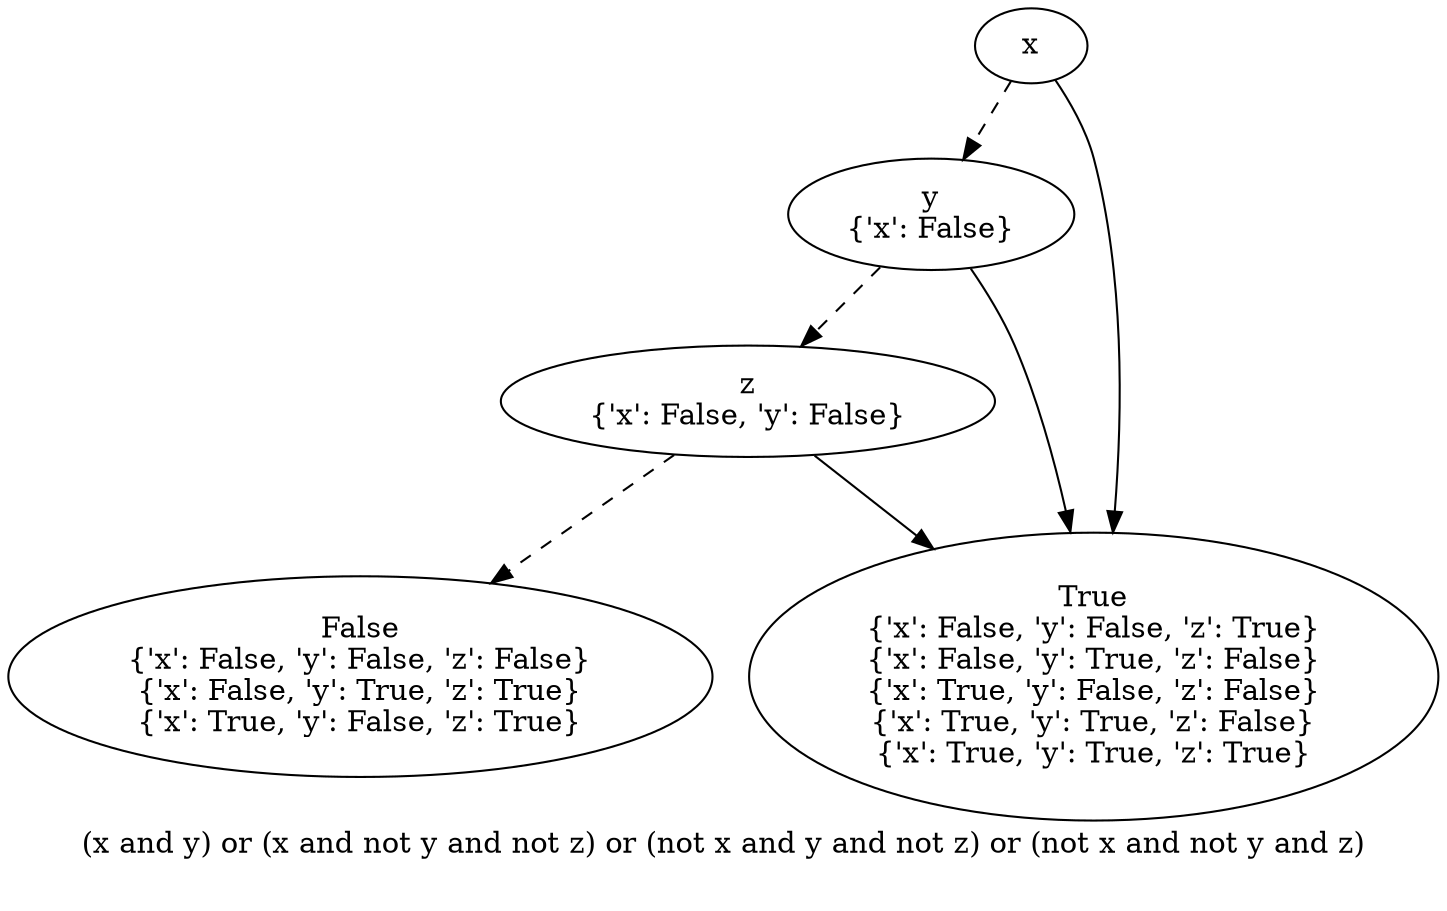 digraph{
label="(x and y) or (x and not y and not z) or (not x and y and not z) or (not x and not y and z)\n\n"
2643642593728[label=x]2643642591664[label="y
{'x': False}"]
2643642593728 -> 2643642591664[style=dashed label="" fontcolor = gray]
2643642591232[label="z
{'x': False, 'y': False}"]
2643642591664 -> 2643642591232[style=dashed label="" fontcolor = gray]
2643642593296[label="False
{'x': False, 'y': False, 'z': False}
{'x': False, 'y': True, 'z': True}
{'x': True, 'y': False, 'z': True}"]
2643642591232 -> 2643642593296[style=dashed label="" fontcolor = gray]
2643642593440[label="True
{'x': False, 'y': False, 'z': True}
{'x': False, 'y': True, 'z': False}
{'x': True, 'y': False, 'z': False}
{'x': True, 'y': True, 'z': False}
{'x': True, 'y': True, 'z': True}"]
2643642591232 -> 2643642593440 [label="" fontcolor = gray]
2643642593440[label="True
{'x': False, 'y': False, 'z': True}
{'x': False, 'y': True, 'z': False}
{'x': True, 'y': False, 'z': False}
{'x': True, 'y': True, 'z': False}
{'x': True, 'y': True, 'z': True}"]
2643642591664 -> 2643642593440 [label="" fontcolor = gray]
2643642593440[label="True
{'x': False, 'y': False, 'z': True}
{'x': False, 'y': True, 'z': False}
{'x': True, 'y': False, 'z': False}
{'x': True, 'y': True, 'z': False}
{'x': True, 'y': True, 'z': True}"]
2643642593728 -> 2643642593440 [label="" fontcolor = gray]
}